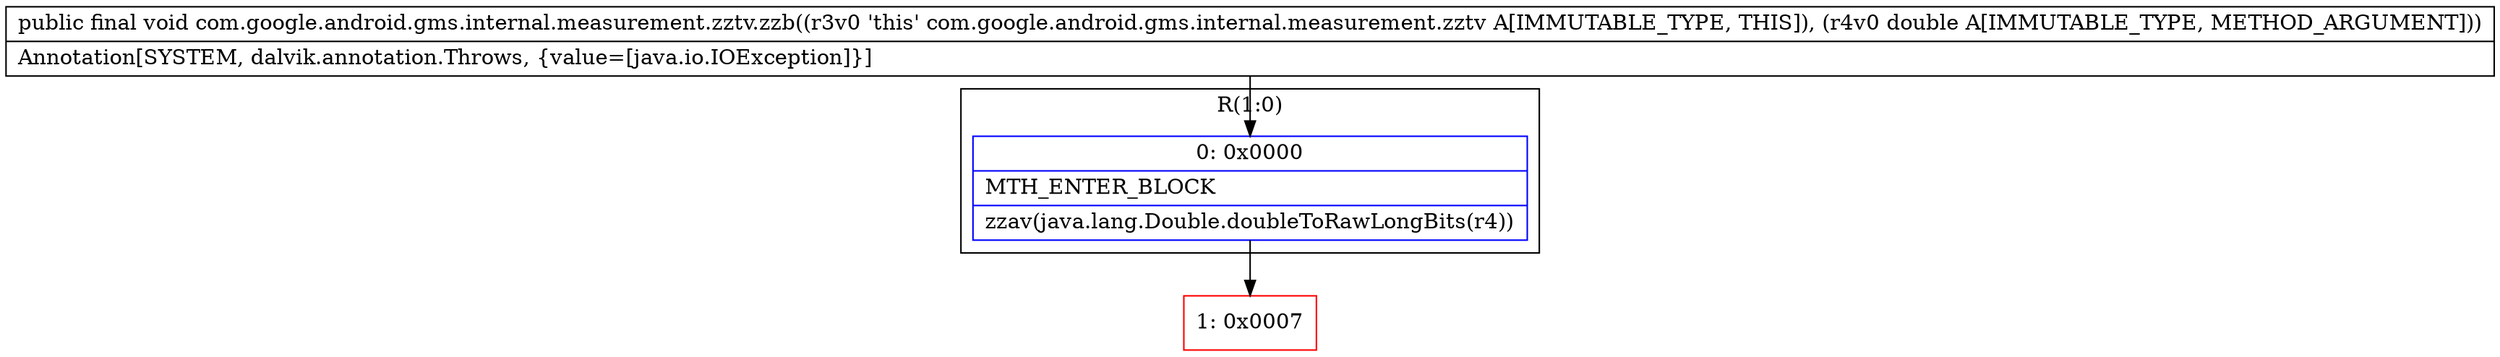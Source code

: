 digraph "CFG forcom.google.android.gms.internal.measurement.zztv.zzb(D)V" {
subgraph cluster_Region_1612699931 {
label = "R(1:0)";
node [shape=record,color=blue];
Node_0 [shape=record,label="{0\:\ 0x0000|MTH_ENTER_BLOCK\l|zzav(java.lang.Double.doubleToRawLongBits(r4))\l}"];
}
Node_1 [shape=record,color=red,label="{1\:\ 0x0007}"];
MethodNode[shape=record,label="{public final void com.google.android.gms.internal.measurement.zztv.zzb((r3v0 'this' com.google.android.gms.internal.measurement.zztv A[IMMUTABLE_TYPE, THIS]), (r4v0 double A[IMMUTABLE_TYPE, METHOD_ARGUMENT]))  | Annotation[SYSTEM, dalvik.annotation.Throws, \{value=[java.io.IOException]\}]\l}"];
MethodNode -> Node_0;
Node_0 -> Node_1;
}

